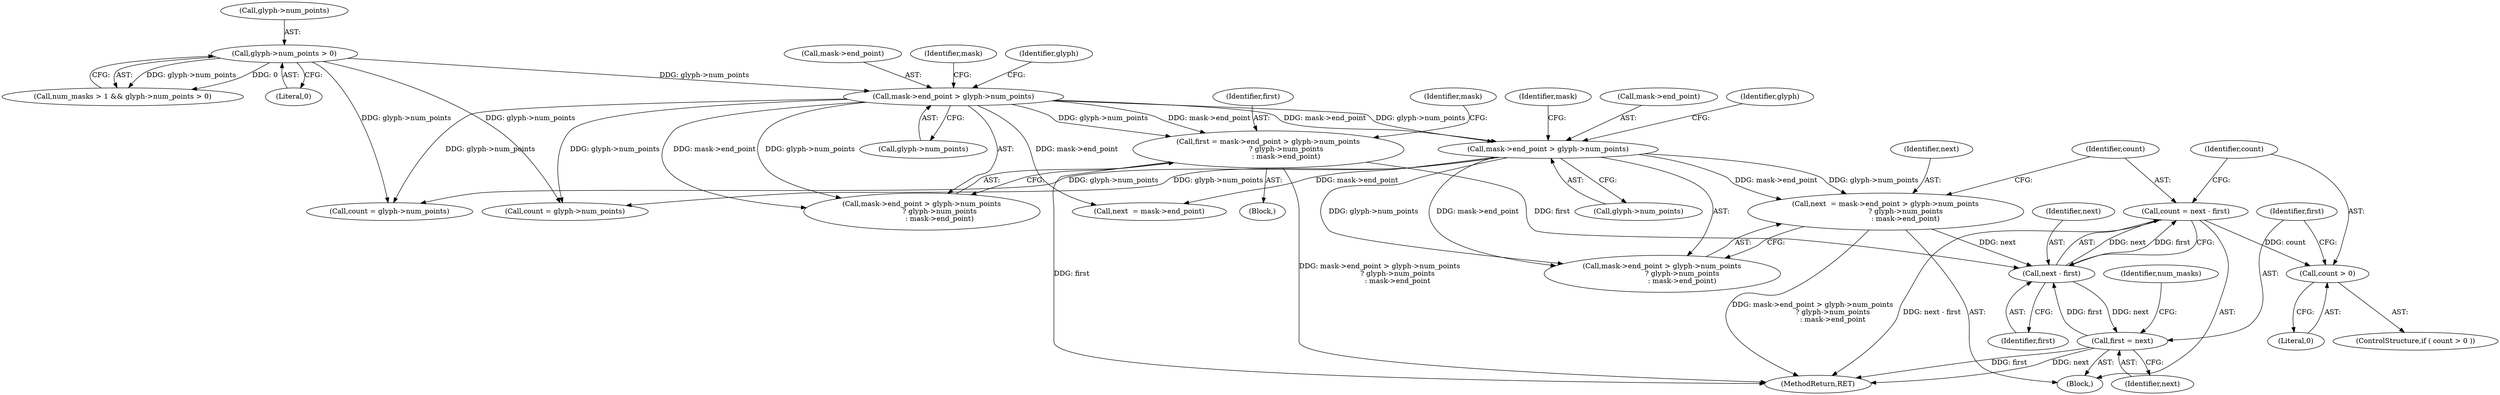 digraph "0_savannah_8d22746c9e5af80ff4304aef440986403a5072e2@integer" {
"1000243" [label="(Call,count = next - first)"];
"1000245" [label="(Call,next - first)"];
"1000227" [label="(Call,next  = mask->end_point > glyph->num_points\n                  ? glyph->num_points\n                  : mask->end_point)"];
"1000230" [label="(Call,mask->end_point > glyph->num_points)"];
"1000196" [label="(Call,mask->end_point > glyph->num_points)"];
"1000187" [label="(Call,glyph->num_points > 0)"];
"1000193" [label="(Call,first = mask->end_point > glyph->num_points\n                ? glyph->num_points\n                : mask->end_point)"];
"1000253" [label="(Call,first = next)"];
"1000249" [label="(Call,count > 0)"];
"1000246" [label="(Identifier,next)"];
"1000244" [label="(Identifier,count)"];
"1000249" [label="(Call,count > 0)"];
"1000195" [label="(Call,mask->end_point > glyph->num_points\n                ? glyph->num_points\n                : mask->end_point)"];
"1000228" [label="(Identifier,next)"];
"1000200" [label="(Call,glyph->num_points)"];
"1000183" [label="(Call,num_masks > 1 && glyph->num_points > 0)"];
"1000227" [label="(Call,next  = mask->end_point > glyph->num_points\n                  ? glyph->num_points\n                  : mask->end_point)"];
"1000251" [label="(Literal,0)"];
"1000253" [label="(Call,first = next)"];
"1000192" [label="(Block,)"];
"1000254" [label="(Identifier,first)"];
"1000229" [label="(Call,mask->end_point > glyph->num_points\n                  ? glyph->num_points\n                  : mask->end_point)"];
"1000230" [label="(Call,mask->end_point > glyph->num_points)"];
"1000221" [label="(Call,next  = mask->end_point)"];
"1000197" [label="(Call,mask->end_point)"];
"1000220" [label="(Block,)"];
"1000193" [label="(Call,first = mask->end_point > glyph->num_points\n                ? glyph->num_points\n                : mask->end_point)"];
"1000187" [label="(Call,glyph->num_points > 0)"];
"1000207" [label="(Identifier,mask)"];
"1000238" [label="(Identifier,glyph)"];
"1000196" [label="(Call,mask->end_point > glyph->num_points)"];
"1000241" [label="(Identifier,mask)"];
"1000231" [label="(Call,mask->end_point)"];
"1000318" [label="(MethodReturn,RET)"];
"1000248" [label="(ControlStructure,if ( count > 0 ))"];
"1000204" [label="(Identifier,glyph)"];
"1000247" [label="(Identifier,first)"];
"1000234" [label="(Call,glyph->num_points)"];
"1000217" [label="(Identifier,num_masks)"];
"1000191" [label="(Literal,0)"];
"1000288" [label="(Call,count = glyph->num_points)"];
"1000255" [label="(Identifier,next)"];
"1000188" [label="(Call,glyph->num_points)"];
"1000250" [label="(Identifier,count)"];
"1000245" [label="(Call,next - first)"];
"1000243" [label="(Call,count = next - first)"];
"1000194" [label="(Identifier,first)"];
"1000262" [label="(Call,count = glyph->num_points)"];
"1000210" [label="(Identifier,mask)"];
"1000243" -> "1000220"  [label="AST: "];
"1000243" -> "1000245"  [label="CFG: "];
"1000244" -> "1000243"  [label="AST: "];
"1000245" -> "1000243"  [label="AST: "];
"1000250" -> "1000243"  [label="CFG: "];
"1000243" -> "1000318"  [label="DDG: next - first"];
"1000245" -> "1000243"  [label="DDG: next"];
"1000245" -> "1000243"  [label="DDG: first"];
"1000243" -> "1000249"  [label="DDG: count"];
"1000245" -> "1000247"  [label="CFG: "];
"1000246" -> "1000245"  [label="AST: "];
"1000247" -> "1000245"  [label="AST: "];
"1000227" -> "1000245"  [label="DDG: next"];
"1000193" -> "1000245"  [label="DDG: first"];
"1000253" -> "1000245"  [label="DDG: first"];
"1000245" -> "1000253"  [label="DDG: next"];
"1000227" -> "1000220"  [label="AST: "];
"1000227" -> "1000229"  [label="CFG: "];
"1000228" -> "1000227"  [label="AST: "];
"1000229" -> "1000227"  [label="AST: "];
"1000244" -> "1000227"  [label="CFG: "];
"1000227" -> "1000318"  [label="DDG: mask->end_point > glyph->num_points\n                  ? glyph->num_points\n                  : mask->end_point"];
"1000230" -> "1000227"  [label="DDG: glyph->num_points"];
"1000230" -> "1000227"  [label="DDG: mask->end_point"];
"1000230" -> "1000229"  [label="AST: "];
"1000230" -> "1000234"  [label="CFG: "];
"1000231" -> "1000230"  [label="AST: "];
"1000234" -> "1000230"  [label="AST: "];
"1000238" -> "1000230"  [label="CFG: "];
"1000241" -> "1000230"  [label="CFG: "];
"1000230" -> "1000221"  [label="DDG: mask->end_point"];
"1000196" -> "1000230"  [label="DDG: mask->end_point"];
"1000196" -> "1000230"  [label="DDG: glyph->num_points"];
"1000230" -> "1000229"  [label="DDG: glyph->num_points"];
"1000230" -> "1000229"  [label="DDG: mask->end_point"];
"1000230" -> "1000262"  [label="DDG: glyph->num_points"];
"1000230" -> "1000288"  [label="DDG: glyph->num_points"];
"1000196" -> "1000195"  [label="AST: "];
"1000196" -> "1000200"  [label="CFG: "];
"1000197" -> "1000196"  [label="AST: "];
"1000200" -> "1000196"  [label="AST: "];
"1000204" -> "1000196"  [label="CFG: "];
"1000207" -> "1000196"  [label="CFG: "];
"1000196" -> "1000193"  [label="DDG: glyph->num_points"];
"1000196" -> "1000193"  [label="DDG: mask->end_point"];
"1000187" -> "1000196"  [label="DDG: glyph->num_points"];
"1000196" -> "1000195"  [label="DDG: glyph->num_points"];
"1000196" -> "1000195"  [label="DDG: mask->end_point"];
"1000196" -> "1000221"  [label="DDG: mask->end_point"];
"1000196" -> "1000262"  [label="DDG: glyph->num_points"];
"1000196" -> "1000288"  [label="DDG: glyph->num_points"];
"1000187" -> "1000183"  [label="AST: "];
"1000187" -> "1000191"  [label="CFG: "];
"1000188" -> "1000187"  [label="AST: "];
"1000191" -> "1000187"  [label="AST: "];
"1000183" -> "1000187"  [label="CFG: "];
"1000187" -> "1000183"  [label="DDG: glyph->num_points"];
"1000187" -> "1000183"  [label="DDG: 0"];
"1000187" -> "1000262"  [label="DDG: glyph->num_points"];
"1000187" -> "1000288"  [label="DDG: glyph->num_points"];
"1000193" -> "1000192"  [label="AST: "];
"1000193" -> "1000195"  [label="CFG: "];
"1000194" -> "1000193"  [label="AST: "];
"1000195" -> "1000193"  [label="AST: "];
"1000210" -> "1000193"  [label="CFG: "];
"1000193" -> "1000318"  [label="DDG: first"];
"1000193" -> "1000318"  [label="DDG: mask->end_point > glyph->num_points\n                ? glyph->num_points\n                : mask->end_point"];
"1000253" -> "1000220"  [label="AST: "];
"1000253" -> "1000255"  [label="CFG: "];
"1000254" -> "1000253"  [label="AST: "];
"1000255" -> "1000253"  [label="AST: "];
"1000217" -> "1000253"  [label="CFG: "];
"1000253" -> "1000318"  [label="DDG: next"];
"1000253" -> "1000318"  [label="DDG: first"];
"1000249" -> "1000248"  [label="AST: "];
"1000249" -> "1000251"  [label="CFG: "];
"1000250" -> "1000249"  [label="AST: "];
"1000251" -> "1000249"  [label="AST: "];
"1000254" -> "1000249"  [label="CFG: "];
}
